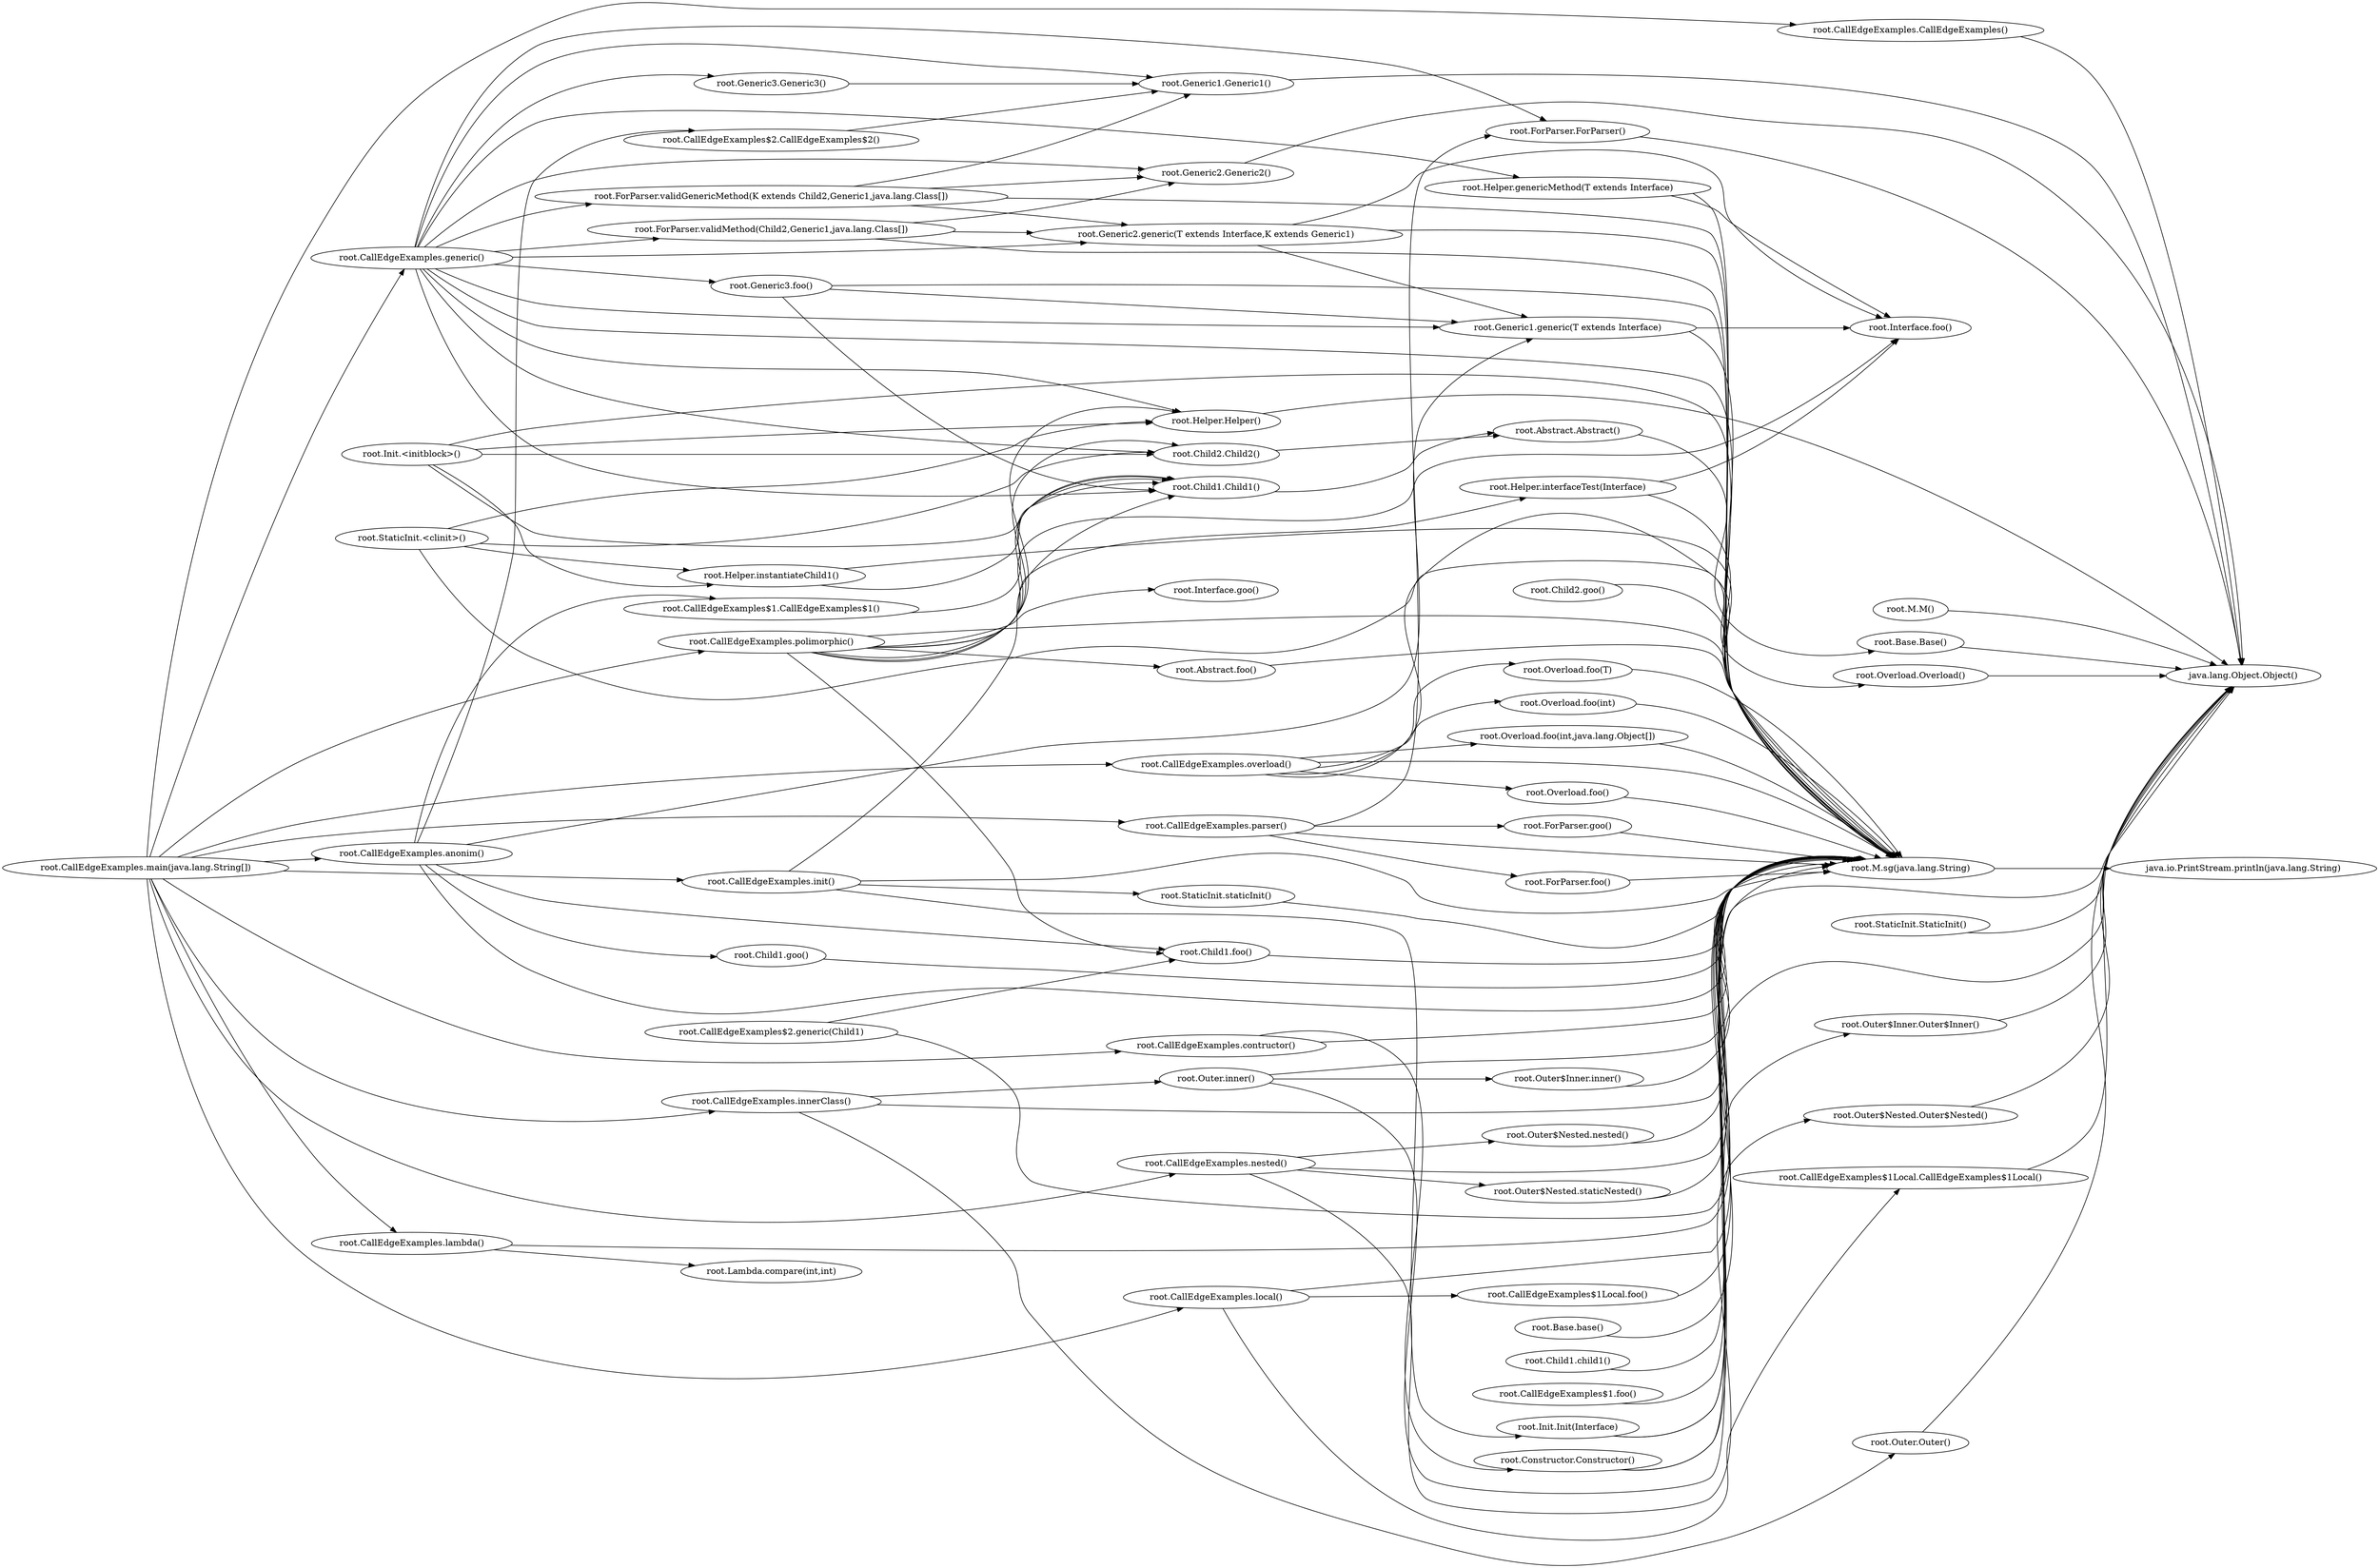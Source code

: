 digraph graphname {
rankdir="LR";
67 [label="root.StaticInit.<clinit>()"]
62 [label="root.Init.<initblock>()"]
0 [label="root.Abstract.Abstract()"]
1 [label="root.Base.Base()"]
28 [label="root.CallEdgeExamples$1.CallEdgeExamples$1()"]
38 [label="root.CallEdgeExamples$1Local.CallEdgeExamples$1Local()"]
31 [label="root.CallEdgeExamples$2.CallEdgeExamples$2()"]
6 [label="root.CallEdgeExamples.CallEdgeExamples()"]
19 [label="root.Child1.Child1()"]
23 [label="root.Child2.Child2()"]
50 [label="root.Constructor.Constructor()"]
44 [label="root.ForParser.ForParser()"]
32 [label="root.Generic1.Generic1()"]
40 [label="root.Generic2.Generic2()"]
42 [label="root.Generic3.Generic3()"]
24 [label="root.Helper.Helper()"]
48 [label="root.Init.Init(Interface)"]
63 [label="root.M.M()"]
65 [label="root.Outer$Inner.Outer$Inner()"]
35 [label="root.Outer$Nested.Outer$Nested()"]
26 [label="root.Outer.Outer()"]
52 [label="root.Overload.Overload()"]
68 [label="root.StaticInit.StaticInit()"]
10 [label="root.CallEdgeExamples.anonim()"]
5 [label="root.Base.base()"]
59 [label="root.Child1.child1()"]
51 [label="root.Lambda.compare(int,int)"]
16 [label="root.CallEdgeExamples.contructor()"]
2 [label="root.Abstract.foo()"]
22 [label="root.Child1.foo()"]
20 [label="root.Interface.foo()"]
29 [label="root.CallEdgeExamples$1.foo()"]
39 [label="root.CallEdgeExamples$1Local.foo()"]
43 [label="root.Generic3.foo()"]
57 [label="root.ForParser.foo()"]
53 [label="root.Overload.foo()"]
55 [label="root.Overload.foo(T)"]
54 [label="root.Overload.foo(int)"]
56 [label="root.Overload.foo(int,java.lang.Object[])"]
13 [label="root.CallEdgeExamples.generic()"]
33 [label="root.CallEdgeExamples$2.generic(Child1)"]
34 [label="root.Generic1.generic(T extends Interface)"]
41 [label="root.Generic2.generic(T extends Interface,K extends Generic1)"]
47 [label="root.Helper.genericMethod(T extends Interface)"]
30 [label="root.Child1.goo()"]
21 [label="root.Interface.goo()"]
60 [label="root.Child2.goo()"]
58 [label="root.ForParser.goo()"]
14 [label="root.CallEdgeExamples.init()"]
27 [label="root.Outer.inner()"]
66 [label="root.Outer$Inner.inner()"]
9 [label="root.CallEdgeExamples.innerClass()"]
61 [label="root.Helper.instantiateChild1()"]
25 [label="root.Helper.interfaceTest(Interface)"]
4 [label="java.lang.Object.Object()"]
15 [label="root.CallEdgeExamples.lambda()"]
12 [label="root.CallEdgeExamples.local()"]
7 [label="root.CallEdgeExamples.main(java.lang.String[])"]
11 [label="root.CallEdgeExamples.nested()"]
36 [label="root.Outer$Nested.nested()"]
17 [label="root.CallEdgeExamples.overload()"]
18 [label="root.CallEdgeExamples.parser()"]
8 [label="root.CallEdgeExamples.polimorphic()"]
64 [label="java.io.PrintStream.println(java.lang.String)"]
3 [label="root.M.sg(java.lang.String)"]
49 [label="root.StaticInit.staticInit()"]
37 [label="root.Outer$Nested.staticNested()"]
46 [label="root.ForParser.validGenericMethod(K extends Child2,Generic1,java.lang.Class[])"]
45 [label="root.ForParser.validMethod(Child2,Generic1,java.lang.Class[])"]
0 -> 1
1 -> 4
2 -> 3
3 -> 64
5 -> 3
6 -> 4
7 -> 6
7 -> 8
7 -> 9
7 -> 10
7 -> 11
7 -> 12
7 -> 13
7 -> 14
7 -> 15
7 -> 16
7 -> 17
7 -> 18
8 -> 2
8 -> 3
8 -> 19
8 -> 20
8 -> 21
8 -> 22
8 -> 23
8 -> 24
8 -> 25
9 -> 3
9 -> 26
9 -> 27
10 -> 3
10 -> 22
10 -> 28
10 -> 30
10 -> 31
10 -> 34
11 -> 3
11 -> 35
11 -> 36
11 -> 37
12 -> 3
12 -> 38
12 -> 39
13 -> 3
13 -> 19
13 -> 23
13 -> 24
13 -> 32
13 -> 34
13 -> 40
13 -> 41
13 -> 42
13 -> 43
13 -> 44
13 -> 45
13 -> 46
13 -> 47
14 -> 3
14 -> 19
14 -> 48
14 -> 49
15 -> 3
15 -> 51
16 -> 3
16 -> 50
17 -> 3
17 -> 52
17 -> 53
17 -> 54
17 -> 55
17 -> 56
18 -> 3
18 -> 44
18 -> 57
18 -> 58
19 -> 0
22 -> 3
23 -> 0
24 -> 4
25 -> 3
25 -> 20
26 -> 4
27 -> 3
27 -> 65
27 -> 66
28 -> 19
29 -> 3
30 -> 3
31 -> 32
32 -> 4
33 -> 3
33 -> 22
34 -> 3
34 -> 20
35 -> 4
36 -> 3
37 -> 3
38 -> 4
39 -> 3
40 -> 4
41 -> 3
41 -> 20
41 -> 34
42 -> 32
43 -> 3
43 -> 19
43 -> 34
44 -> 4
45 -> 3
45 -> 40
45 -> 41
46 -> 3
46 -> 32
46 -> 40
46 -> 41
47 -> 3
47 -> 20
48 -> 3
48 -> 4
49 -> 3
50 -> 3
50 -> 4
52 -> 4
53 -> 3
54 -> 3
55 -> 3
56 -> 3
57 -> 3
58 -> 3
59 -> 3
60 -> 3
61 -> 3
61 -> 19
62 -> 3
62 -> 19
62 -> 23
62 -> 24
62 -> 61
63 -> 4
65 -> 4
66 -> 3
67 -> 3
67 -> 23
67 -> 24
67 -> 61
68 -> 4
}
